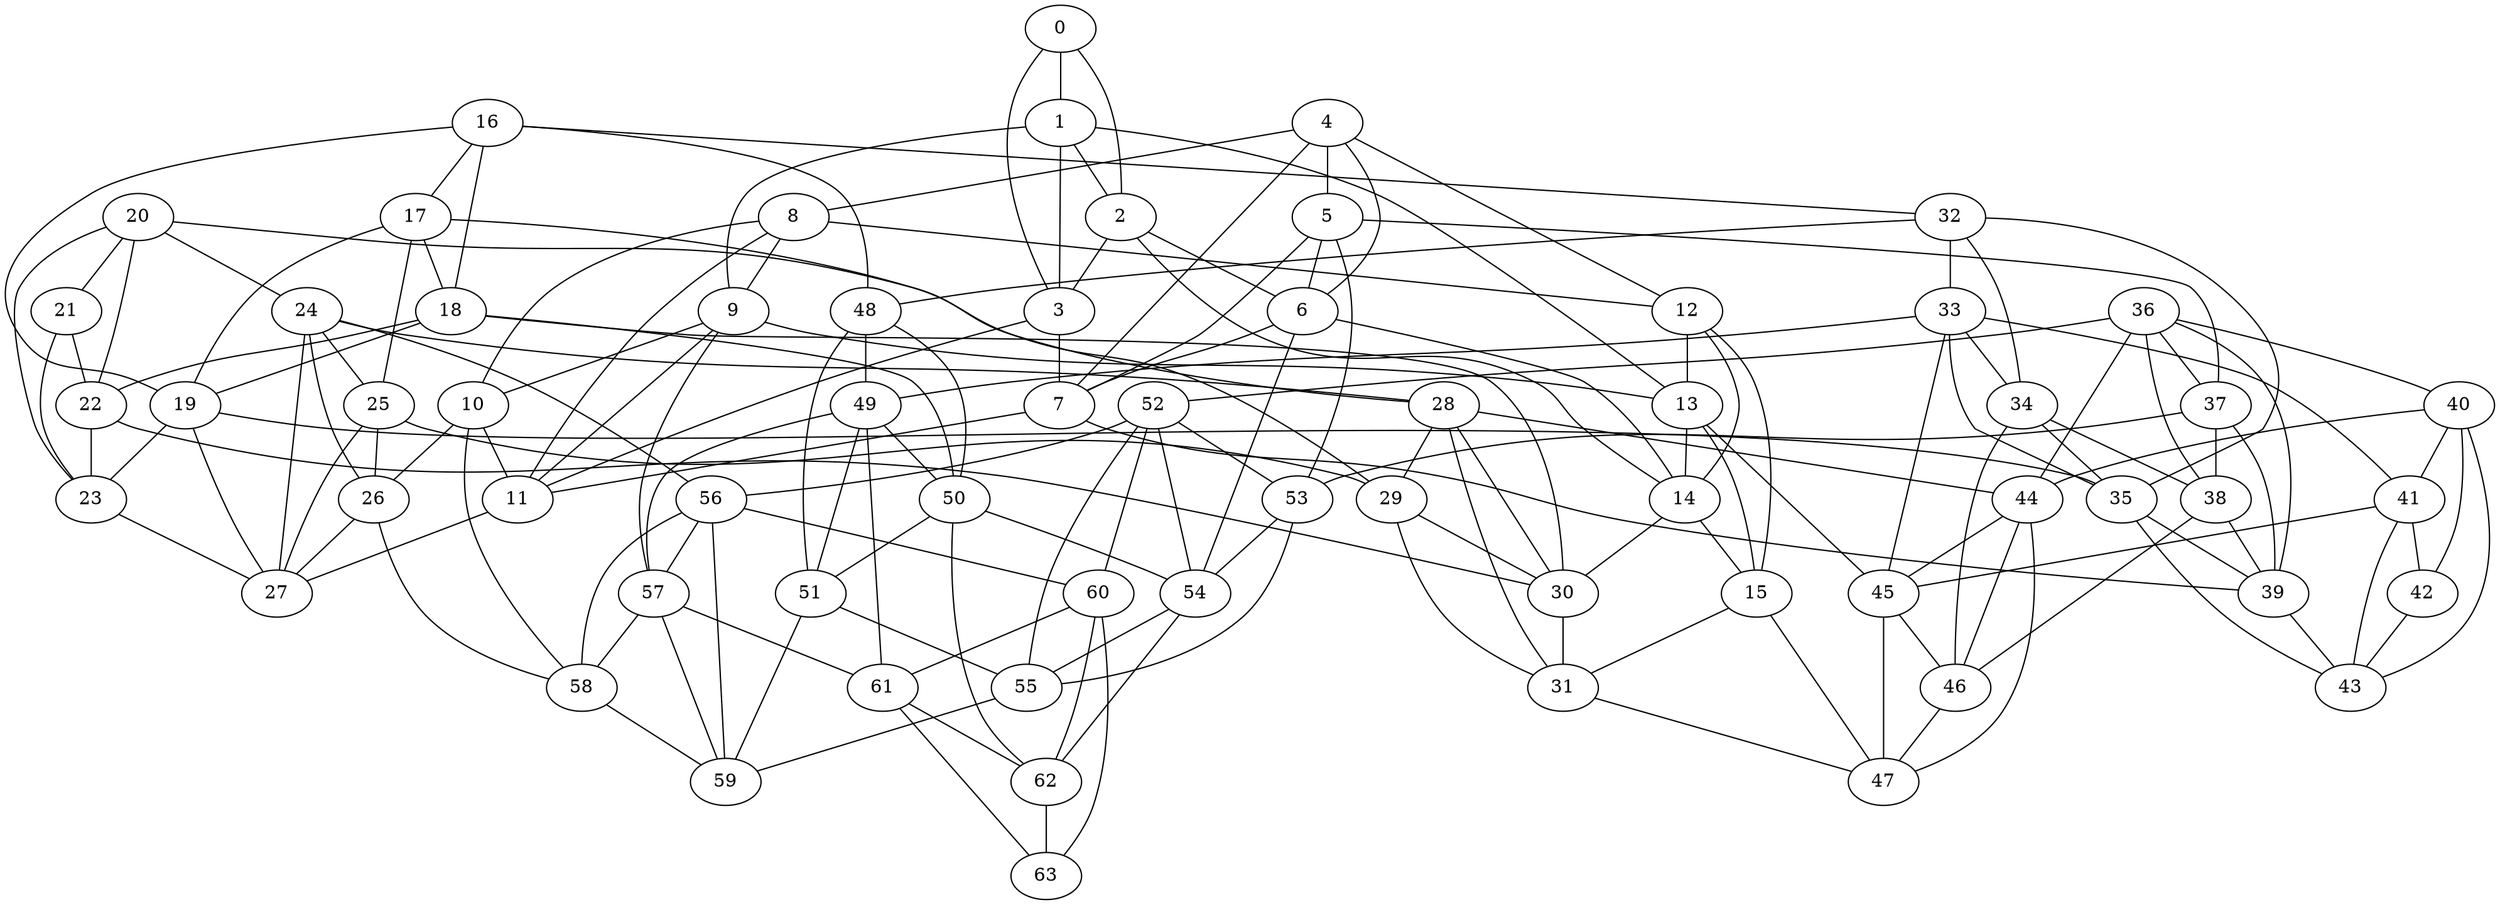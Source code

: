 graph g {0;1;2;3;4;5;6;7;8;9;10;11;12;13;14;15;16;17;18;19;20;21;22;23;24;25;26;27;28;29;30;31;32;33;34;35;36;37;38;39;40;41;42;43;44;45;46;47;48;49;50;51;52;53;54;55;56;57;58;59;60;61;62;63;0 -- 1;0 -- 2;0 -- 3;1 -- 2;1 -- 3;1 -- 9;1 -- 13;2 -- 3;2 -- 6;2 -- 14;3 -- 7;3 -- 11;4 -- 5;4 -- 6;4 -- 7;4 -- 8;4 -- 12;5 -- 6;5 -- 7;5 -- 37;5 -- 53;6 -- 7;6 -- 14;6 -- 54;7 -- 11;7 -- 39;8 -- 9;8 -- 10;8 -- 11;8 -- 12;9 -- 10;9 -- 11;9 -- 13;9 -- 57;10 -- 11;10 -- 26;10 -- 58;11 -- 27;12 -- 13;12 -- 14;12 -- 15;13 -- 14;13 -- 15;13 -- 45;14 -- 15;14 -- 30;15 -- 31;15 -- 47;16 -- 17;16 -- 18;16 -- 19;16 -- 32;16 -- 48;17 -- 18;17 -- 19;17 -- 25;17 -- 29;18 -- 19;18 -- 22;18 -- 30;18 -- 50;19 -- 23;19 -- 27;19 -- 35;20 -- 21;20 -- 22;20 -- 23;20 -- 24;20 -- 28;21 -- 22;21 -- 23;22 -- 23;22 -- 30;23 -- 27;24 -- 25;24 -- 26;24 -- 27;24 -- 28;24 -- 56;25 -- 26;25 -- 27;25 -- 29;26 -- 27;26 -- 58;28 -- 29;28 -- 30;28 -- 31;28 -- 44;29 -- 30;29 -- 31;30 -- 31;31 -- 47;32 -- 33;32 -- 34;32 -- 35;32 -- 48;33 -- 34;33 -- 35;33 -- 41;33 -- 45;33 -- 49;34 -- 35;34 -- 38;34 -- 46;35 -- 39;35 -- 43;36 -- 37;36 -- 38;36 -- 39;36 -- 40;36 -- 44;36 -- 52;37 -- 38;37 -- 39;37 -- 53;38 -- 39;38 -- 46;39 -- 43;40 -- 41;40 -- 42;40 -- 43;40 -- 44;41 -- 42;41 -- 43;41 -- 45;42 -- 43;44 -- 45;44 -- 46;44 -- 47;45 -- 46;45 -- 47;46 -- 47;48 -- 49;48 -- 50;48 -- 51;49 -- 50;49 -- 51;49 -- 57;49 -- 61;50 -- 51;50 -- 54;50 -- 62;51 -- 55;51 -- 59;52 -- 53;52 -- 54;52 -- 55;52 -- 56;52 -- 60;53 -- 54;53 -- 55;54 -- 55;54 -- 62;55 -- 59;56 -- 57;56 -- 58;56 -- 59;56 -- 60;57 -- 58;57 -- 59;57 -- 61;58 -- 59;60 -- 61;60 -- 62;60 -- 63;61 -- 62;61 -- 63;62 -- 63;}